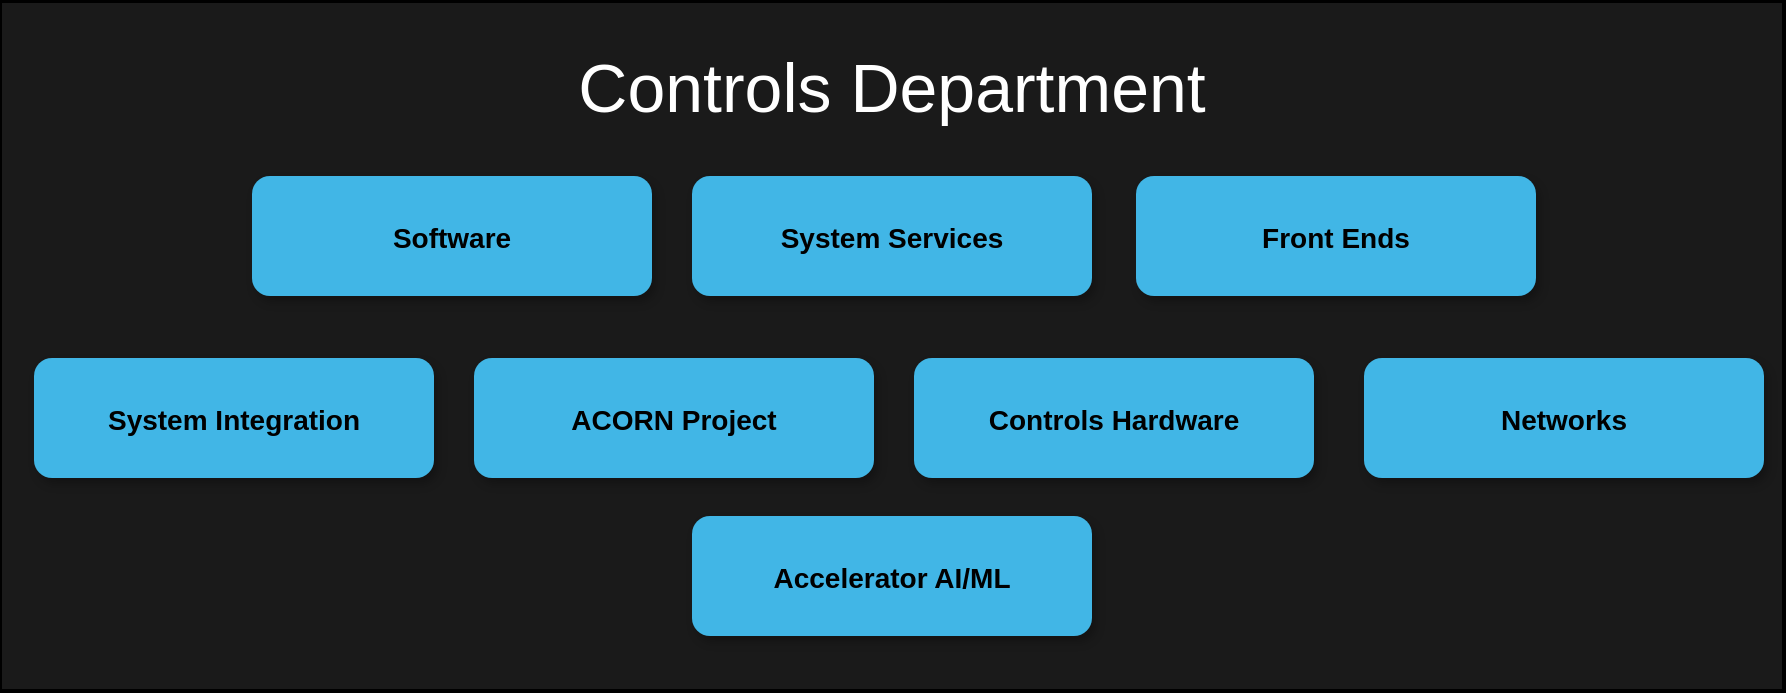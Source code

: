 <mxfile version="21.6.6" type="github">
  <diagram name="Page-1" id="PoMAV4WAgS07IKXhG-20">
    <mxGraphModel dx="1434" dy="764" grid="0" gridSize="10" guides="1" tooltips="1" connect="1" arrows="1" fold="1" page="0" pageScale="1" pageWidth="850" pageHeight="1100" background="#000000" math="0" shadow="0">
      <root>
        <mxCell id="0" />
        <mxCell id="1" parent="0" />
        <mxCell id="txLdyjhk89OyVSOM-sQs-28" value="" style="rounded=0;whiteSpace=wrap;html=1;fillColor=#1A1A1A;" vertex="1" parent="1">
          <mxGeometry x="110.5" y="56" width="891" height="344" as="geometry" />
        </mxCell>
        <mxCell id="txLdyjhk89OyVSOM-sQs-5" value="System Services" style="rounded=1;fillColor=#41B6E6;strokeColor=none;shadow=1;gradientColor=none;fontStyle=1;fontColor=#000000;fontSize=14;strokeWidth=2;" vertex="1" parent="1">
          <mxGeometry x="456" y="143" width="200" height="60" as="geometry" />
        </mxCell>
        <mxCell id="txLdyjhk89OyVSOM-sQs-6" value="Software" style="rounded=1;fillColor=#41B6E6;strokeColor=none;shadow=1;gradientColor=none;fontStyle=1;fontColor=#000000;fontSize=14;strokeWidth=2;" vertex="1" parent="1">
          <mxGeometry x="236" y="143" width="200" height="60" as="geometry" />
        </mxCell>
        <mxCell id="txLdyjhk89OyVSOM-sQs-7" value="Front Ends" style="rounded=1;fillColor=#41B6E6;strokeColor=none;shadow=1;gradientColor=none;fontStyle=1;fontColor=#000000;fontSize=14;strokeWidth=2;" vertex="1" parent="1">
          <mxGeometry x="678" y="143" width="200" height="60" as="geometry" />
        </mxCell>
        <mxCell id="txLdyjhk89OyVSOM-sQs-8" value="ACORN Project" style="rounded=1;fillColor=#41B6E6;strokeColor=none;shadow=1;gradientColor=none;fontStyle=1;fontColor=#000000;fontSize=14;strokeWidth=2;" vertex="1" parent="1">
          <mxGeometry x="347" y="234" width="200" height="60" as="geometry" />
        </mxCell>
        <mxCell id="txLdyjhk89OyVSOM-sQs-10" value="Controls Hardware" style="rounded=1;fillColor=#41B6E6;strokeColor=none;shadow=1;gradientColor=none;fontStyle=1;fontColor=#000000;fontSize=14;strokeWidth=2;" vertex="1" parent="1">
          <mxGeometry x="567" y="234" width="200" height="60" as="geometry" />
        </mxCell>
        <mxCell id="txLdyjhk89OyVSOM-sQs-12" value="" style="edgeStyle=orthogonalEdgeStyle;rounded=0;orthogonalLoop=1;jettySize=auto;html=1;fontColor=#000000;strokeColor=#B3B3B3;strokeWidth=2;" edge="1" parent="1" source="txLdyjhk89OyVSOM-sQs-13">
          <mxGeometry relative="1" as="geometry">
            <mxPoint x="667" y="415.5" as="targetPoint" />
          </mxGeometry>
        </mxCell>
        <mxCell id="txLdyjhk89OyVSOM-sQs-14" value="" style="edgeStyle=orthogonalEdgeStyle;rounded=0;orthogonalLoop=1;jettySize=auto;html=1;fontColor=#000000;strokeColor=#B3B3B3;strokeWidth=2;" edge="1" parent="1" source="txLdyjhk89OyVSOM-sQs-15">
          <mxGeometry relative="1" as="geometry">
            <mxPoint x="667" y="364.5" as="targetPoint" />
          </mxGeometry>
        </mxCell>
        <mxCell id="txLdyjhk89OyVSOM-sQs-17" value="Accelerator AI/ML" style="rounded=1;fillColor=#41B6E6;strokeColor=none;shadow=1;gradientColor=none;fontStyle=1;fontColor=#000000;fontSize=14;strokeWidth=2;" vertex="1" parent="1">
          <mxGeometry x="456" y="313" width="200" height="60" as="geometry" />
        </mxCell>
        <mxCell id="txLdyjhk89OyVSOM-sQs-23" value="System Integration" style="rounded=1;fillColor=#41B6E6;strokeColor=none;shadow=1;gradientColor=none;fontStyle=1;fontColor=#000000;fontSize=14;strokeWidth=2;" vertex="1" parent="1">
          <mxGeometry x="127" y="234" width="200" height="60" as="geometry" />
        </mxCell>
        <mxCell id="txLdyjhk89OyVSOM-sQs-24" value="Networks" style="rounded=1;fillColor=#41B6E6;strokeColor=none;shadow=1;gradientColor=none;fontStyle=1;fontColor=#000000;fontSize=14;strokeWidth=2;" vertex="1" parent="1">
          <mxGeometry x="792" y="234" width="200" height="60" as="geometry" />
        </mxCell>
        <mxCell id="txLdyjhk89OyVSOM-sQs-39" value="Controls Department" style="text;html=1;strokeColor=none;fillColor=none;align=center;verticalAlign=middle;whiteSpace=wrap;rounded=0;fontColor=#FFFFFF;fontSize=34;" vertex="1" parent="1">
          <mxGeometry x="291.13" y="84" width="529.75" height="30" as="geometry" />
        </mxCell>
      </root>
    </mxGraphModel>
  </diagram>
</mxfile>

